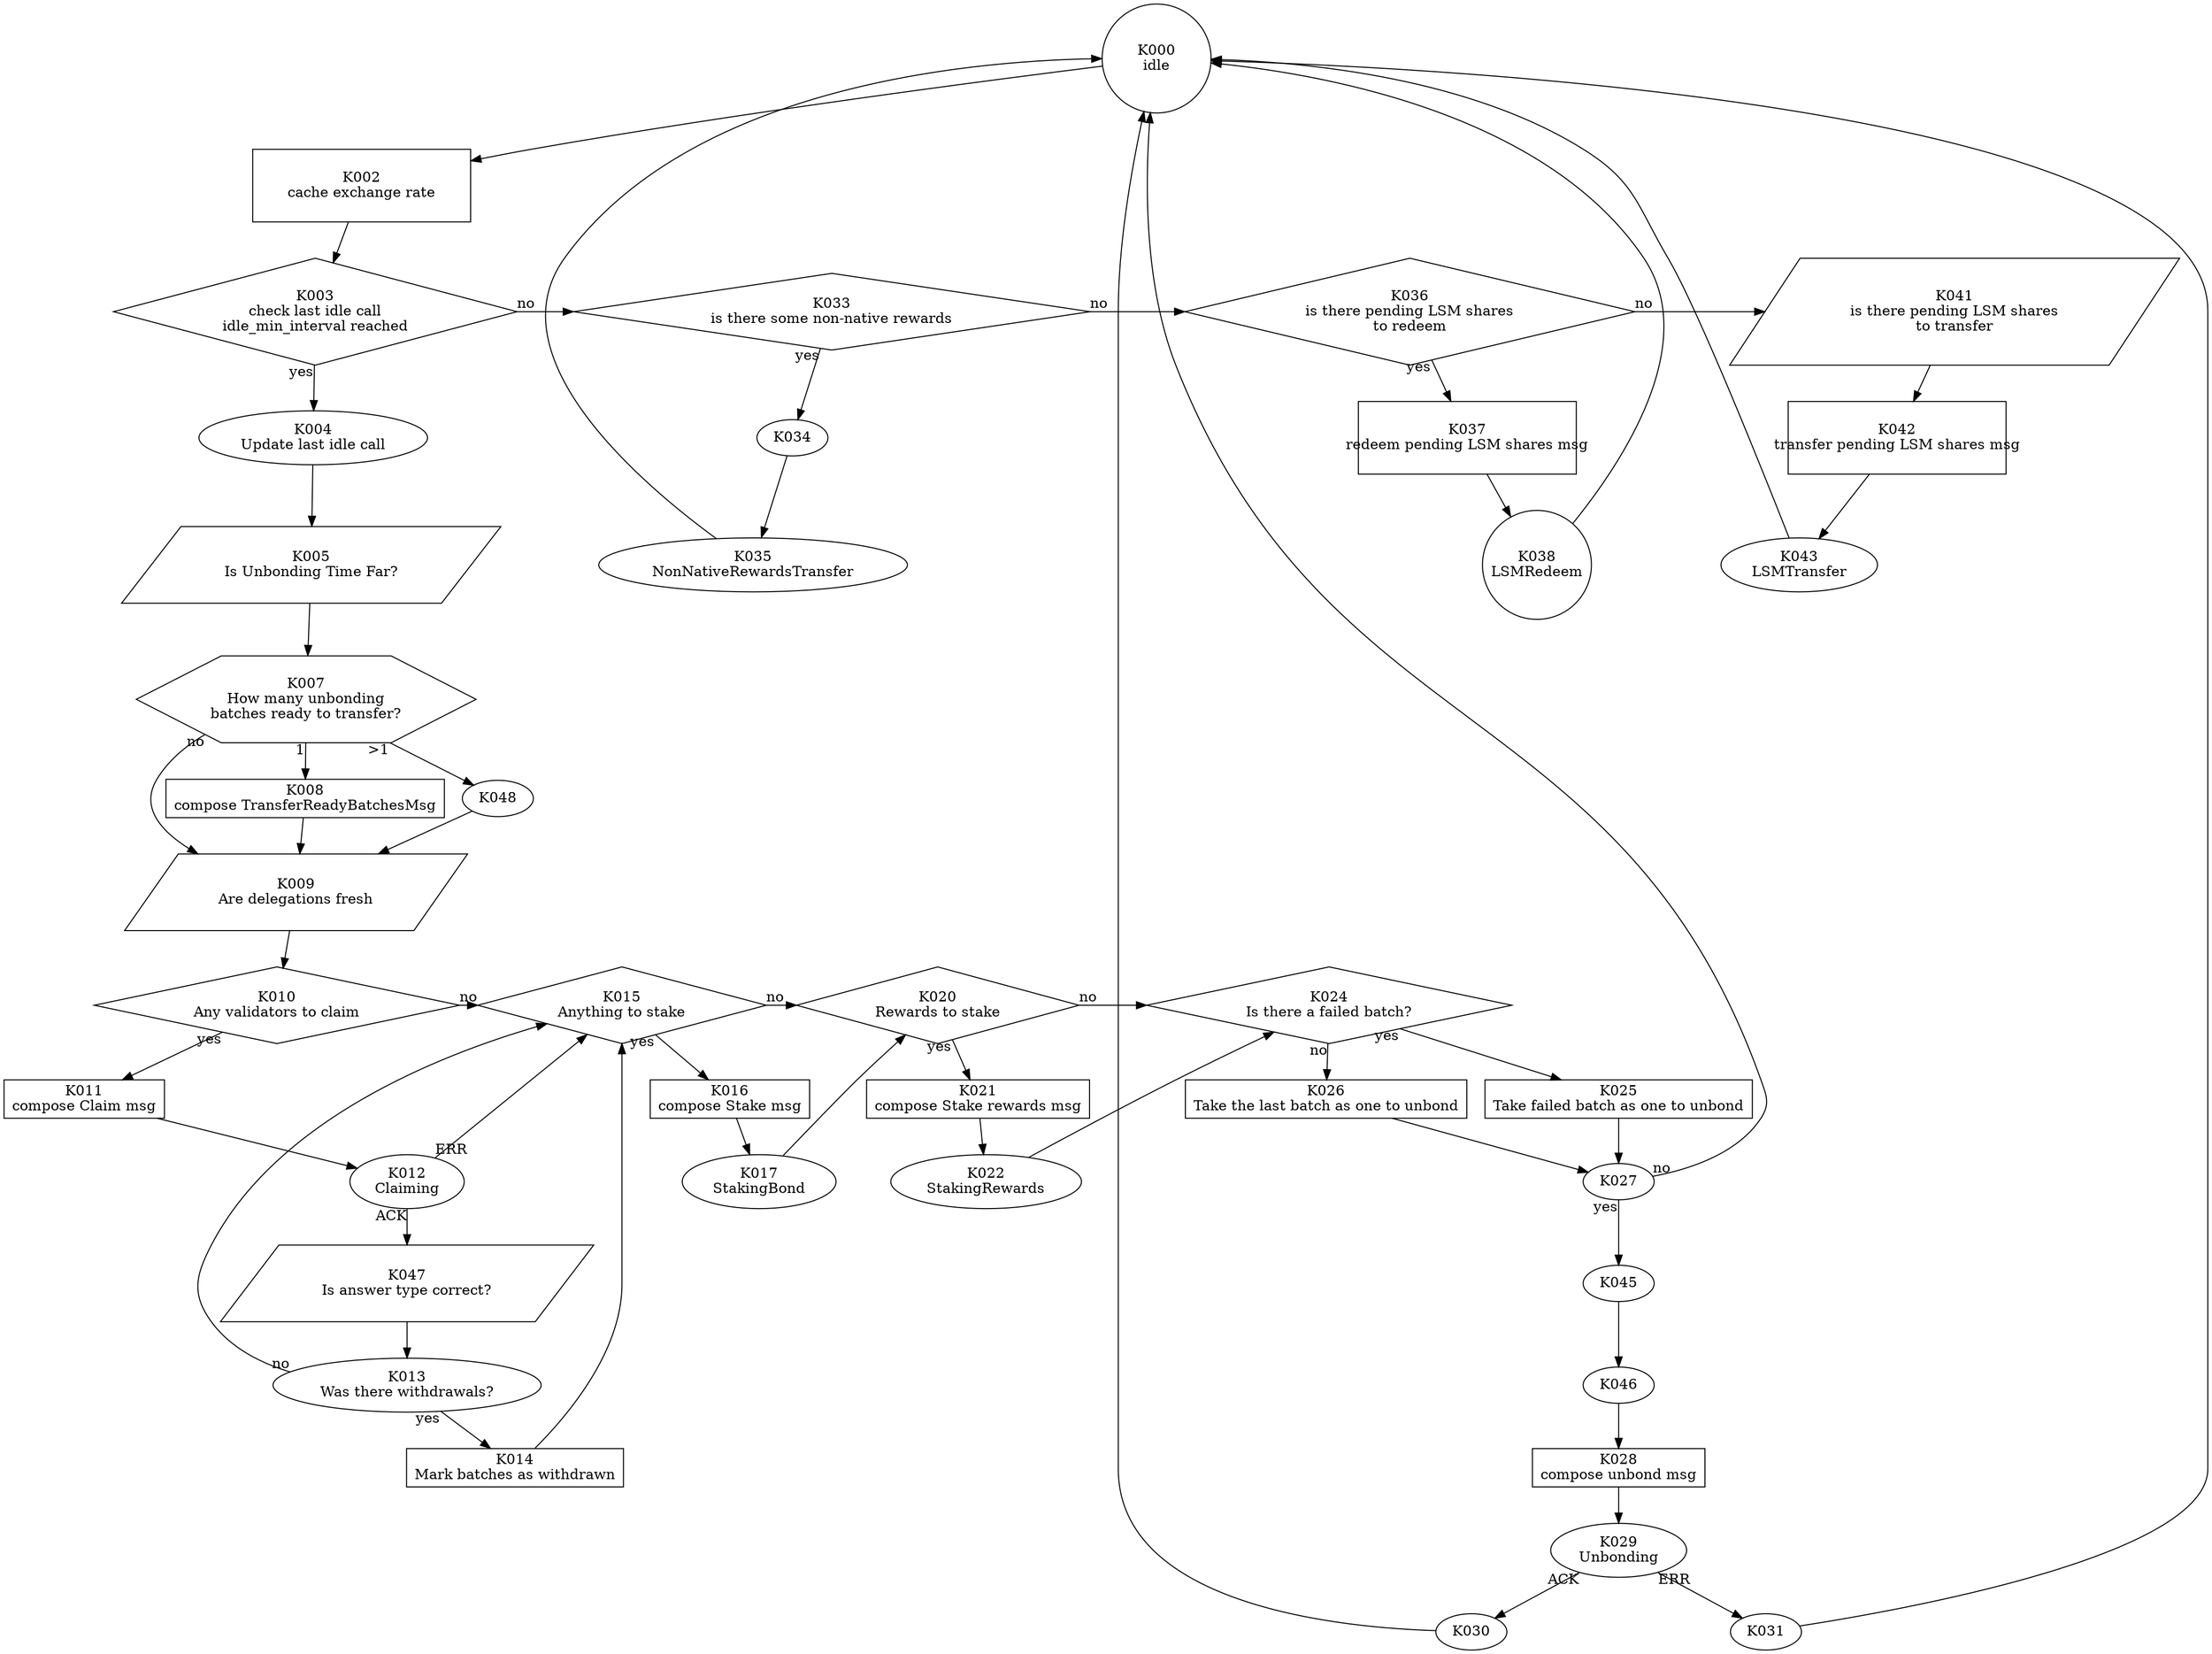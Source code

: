 digraph G {
    layout=dot;
    rankdir=TB;  // Top to Bottom direction

    // Define individual ranks for the specific lines
    {
        rank=same;
        K000 [label = "K000\nidle", shape=circle, fixedsize=true, width=1.5, height=1.5];
    }

    {
        rank=same;
        K002 [label = "K002\ncache exchange rate", shape=box, fixedsize=true, width=3, height=1];
    }

    {
        rank=same;
        K003 [label = "K003\ncheck last idle call\nidle_min_interval reached", shape=diamond];
        K033 [label = "K033\nis there some non-native rewards", shape=diamond];
        K036 [label = "K036\nis there pending LSM shares\nto redeem", shape=diamond];
        K041 [label = "K041\nis there pending LSM shares\nto transfer", shape=polygon, sides=4, skew=.4];
    }

    {
        rank=same;
        K010 [label = "K010\nAny validators to claim", shape=diamond];
        K015 [label = "K015\nAnything to stake", shape=diamond];
        K020 [label = "K020\nRewards to stake", shape=diamond];
        K024 [label = "K024\nIs there a failed batch?", shape=diamond];
    }
    {
        rank=same;
    K011 [label = "K011\ncompose Claim msg", shape=box];
    K016 [label = "K016\ncompose Stake msg", shape=box];
    K021 [label = "K021\ncompose Stake rewards msg", shape=box];
    }
    // The rest of the nodes
    K004 [label = "K004\nUpdate last idle call"];
    K005 [label = "K005\nIs Unbonding Time Far?", shape=polygon, sides=4, skew=.4];
    K007 [label = "K007\nHow many unbonding\nbatches ready to transfer?", shape=hexagon];
    K008 [label = "K008\ncompose TransferReadyBatchesMsg", shape=box];
    K009 [label = "K009\nAre delegations fresh", shape=polygon, sides=4, skew=.4];
    K012 [label = "K012\nClaiming"];
    K013 [label = "K013\nWas there withdrawals?"];
    K014 [label = "K014\nMark batches as withdrawn", shape=box];
    K017 [label = "K017\nStakingBond"];
    K022 [label = "K022\nStakingRewards"];
    K025 [label = "K025\nTake failed batch as one to unbond", shape=box];
    K026 [label = "K026\nTake the last batch as one to unbond", shape=box];
    K028 [label = "K028\ncompose unbond msg", shape=box];
    K029 [label = "K029\nUnbonding"];
    K035 [label = "K035\nNonNativeRewardsTransfer"];
    K037 [label = "K037\nredeem pending LSM shares msg", shape=box, fixedsize=true, width=3, height=1];
    K038 [label = "K038\nLSMRedeem", shape=circle, fixedsize=true, width=1.5, height=1.5];
    K042 [label = "K042\ntransfer pending LSM shares msg", shape=box, fixedsize=true, width=3, height=1];
    K043 [label = "K043\nLSMTransfer"];
    K047 [label = "K047\nIs answer type correct?", shape=polygon, sides=4, skew=.4];

    K000 -> K002;
    K002 -> K003;
    K003 -> K033 [taillabel = "no";];
    
    K033 -> K034 [taillabel = "yes";];
    K034 -> K035;
    K033 -> K036 [taillabel = "no";];
    K036 -> K037 [taillabel = "yes";];
    K037 -> K038;
    K036 -> K041 [taillabel = "no";];
    K041 -> K042;
    K042 -> K043;

    K003 -> K004 [taillabel = "yes";];
    K004 -> K005;
    K005 -> K007;

    K007 -> K008 [taillabel = "1";];
    K007 -> K048 [taillabel = ">1";];
    K007 -> K009 [taillabel = "no";];

    K008 -> K009;
    K048 -> K009;
    
    K009 -> K010;
    K010 -> K015 [taillabel = "no";];

    K015 -> K016 [taillabel = "yes";];
    K016 -> K017;

    K015 -> K020 [taillabel = "no";];
    K020 -> K021 [taillabel = "yes";];
    K021 -> K022;

    K020 -> K024 [taillabel = "no";];
    K024 -> K025 [taillabel = "yes";];
    K028 -> K029;

    K024 -> K026 [taillabel = "no";];
    K010 -> K011 [taillabel = "yes";];
    K011 -> K012;

    K038 -> K000;
    K043 -> K000;
    K035 -> K000;

    K013 -> K014 [taillabel = "yes";];
    K013 -> K015 [taillabel = "no";];

    K012 -> K047 [taillabel = "ACK";];
    K012 -> K015 [taillabel = "ERR";];
    K047 -> K013;
    K014 -> K015;

    K017 -> K020;
    K022 -> K024;

    K029 -> K030 [taillabel = "ACK";];
    K029 -> K031 [taillabel = "ERR";];

    K030 -> K000;
    K031 -> K000;
    K025 -> K027;
    K026 -> K027;

    K027 -> K045 [taillabel = "yes";];
    K027 -> K000 [taillabel = "no";];
    K045 -> K046;
    K046 -> K028;
}

